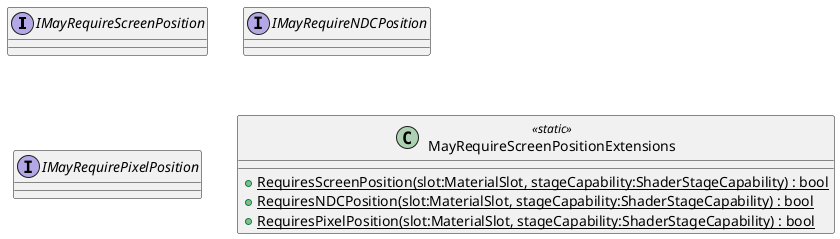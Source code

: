 @startuml
interface IMayRequireScreenPosition {
}
interface IMayRequireNDCPosition {
}
interface IMayRequirePixelPosition {
}
class MayRequireScreenPositionExtensions <<static>> {
    + {static} RequiresScreenPosition(slot:MaterialSlot, stageCapability:ShaderStageCapability) : bool
    + {static} RequiresNDCPosition(slot:MaterialSlot, stageCapability:ShaderStageCapability) : bool
    + {static} RequiresPixelPosition(slot:MaterialSlot, stageCapability:ShaderStageCapability) : bool
}
@enduml
